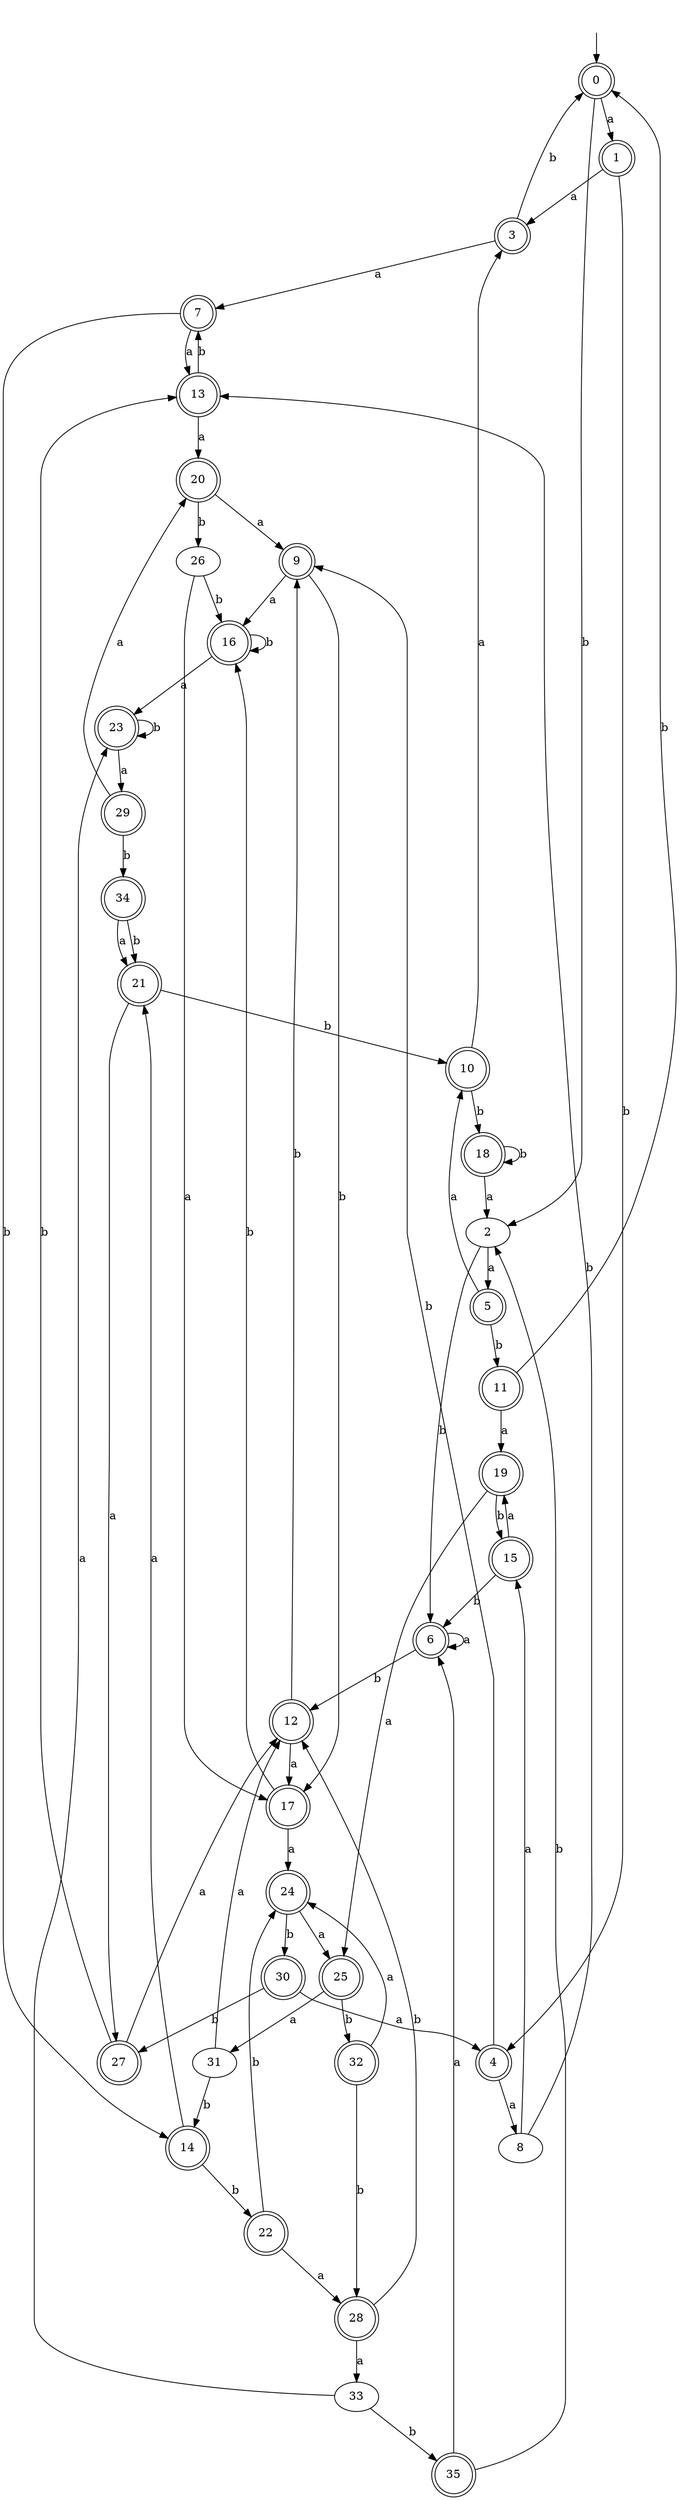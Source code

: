 digraph RandomDFA {
  __start0 [label="", shape=none];
  __start0 -> 0 [label=""];
  0 [shape=circle] [shape=doublecircle]
  0 -> 1 [label="a"]
  0 -> 2 [label="b"]
  1 [shape=doublecircle]
  1 -> 3 [label="a"]
  1 -> 4 [label="b"]
  2
  2 -> 5 [label="a"]
  2 -> 6 [label="b"]
  3 [shape=doublecircle]
  3 -> 7 [label="a"]
  3 -> 0 [label="b"]
  4 [shape=doublecircle]
  4 -> 8 [label="a"]
  4 -> 9 [label="b"]
  5 [shape=doublecircle]
  5 -> 10 [label="a"]
  5 -> 11 [label="b"]
  6 [shape=doublecircle]
  6 -> 6 [label="a"]
  6 -> 12 [label="b"]
  7 [shape=doublecircle]
  7 -> 13 [label="a"]
  7 -> 14 [label="b"]
  8
  8 -> 15 [label="a"]
  8 -> 13 [label="b"]
  9 [shape=doublecircle]
  9 -> 16 [label="a"]
  9 -> 17 [label="b"]
  10 [shape=doublecircle]
  10 -> 3 [label="a"]
  10 -> 18 [label="b"]
  11 [shape=doublecircle]
  11 -> 19 [label="a"]
  11 -> 0 [label="b"]
  12 [shape=doublecircle]
  12 -> 17 [label="a"]
  12 -> 9 [label="b"]
  13 [shape=doublecircle]
  13 -> 20 [label="a"]
  13 -> 7 [label="b"]
  14 [shape=doublecircle]
  14 -> 21 [label="a"]
  14 -> 22 [label="b"]
  15 [shape=doublecircle]
  15 -> 19 [label="a"]
  15 -> 6 [label="b"]
  16 [shape=doublecircle]
  16 -> 23 [label="a"]
  16 -> 16 [label="b"]
  17 [shape=doublecircle]
  17 -> 24 [label="a"]
  17 -> 16 [label="b"]
  18 [shape=doublecircle]
  18 -> 2 [label="a"]
  18 -> 18 [label="b"]
  19 [shape=doublecircle]
  19 -> 25 [label="a"]
  19 -> 15 [label="b"]
  20 [shape=doublecircle]
  20 -> 9 [label="a"]
  20 -> 26 [label="b"]
  21 [shape=doublecircle]
  21 -> 27 [label="a"]
  21 -> 10 [label="b"]
  22 [shape=doublecircle]
  22 -> 28 [label="a"]
  22 -> 24 [label="b"]
  23 [shape=doublecircle]
  23 -> 29 [label="a"]
  23 -> 23 [label="b"]
  24 [shape=doublecircle]
  24 -> 25 [label="a"]
  24 -> 30 [label="b"]
  25 [shape=doublecircle]
  25 -> 31 [label="a"]
  25 -> 32 [label="b"]
  26
  26 -> 17 [label="a"]
  26 -> 16 [label="b"]
  27 [shape=doublecircle]
  27 -> 12 [label="a"]
  27 -> 13 [label="b"]
  28 [shape=doublecircle]
  28 -> 33 [label="a"]
  28 -> 12 [label="b"]
  29 [shape=doublecircle]
  29 -> 20 [label="a"]
  29 -> 34 [label="b"]
  30 [shape=doublecircle]
  30 -> 4 [label="a"]
  30 -> 27 [label="b"]
  31
  31 -> 12 [label="a"]
  31 -> 14 [label="b"]
  32 [shape=doublecircle]
  32 -> 24 [label="a"]
  32 -> 28 [label="b"]
  33
  33 -> 23 [label="a"]
  33 -> 35 [label="b"]
  34 [shape=doublecircle]
  34 -> 21 [label="a"]
  34 -> 21 [label="b"]
  35 [shape=doublecircle]
  35 -> 6 [label="a"]
  35 -> 2 [label="b"]
}
